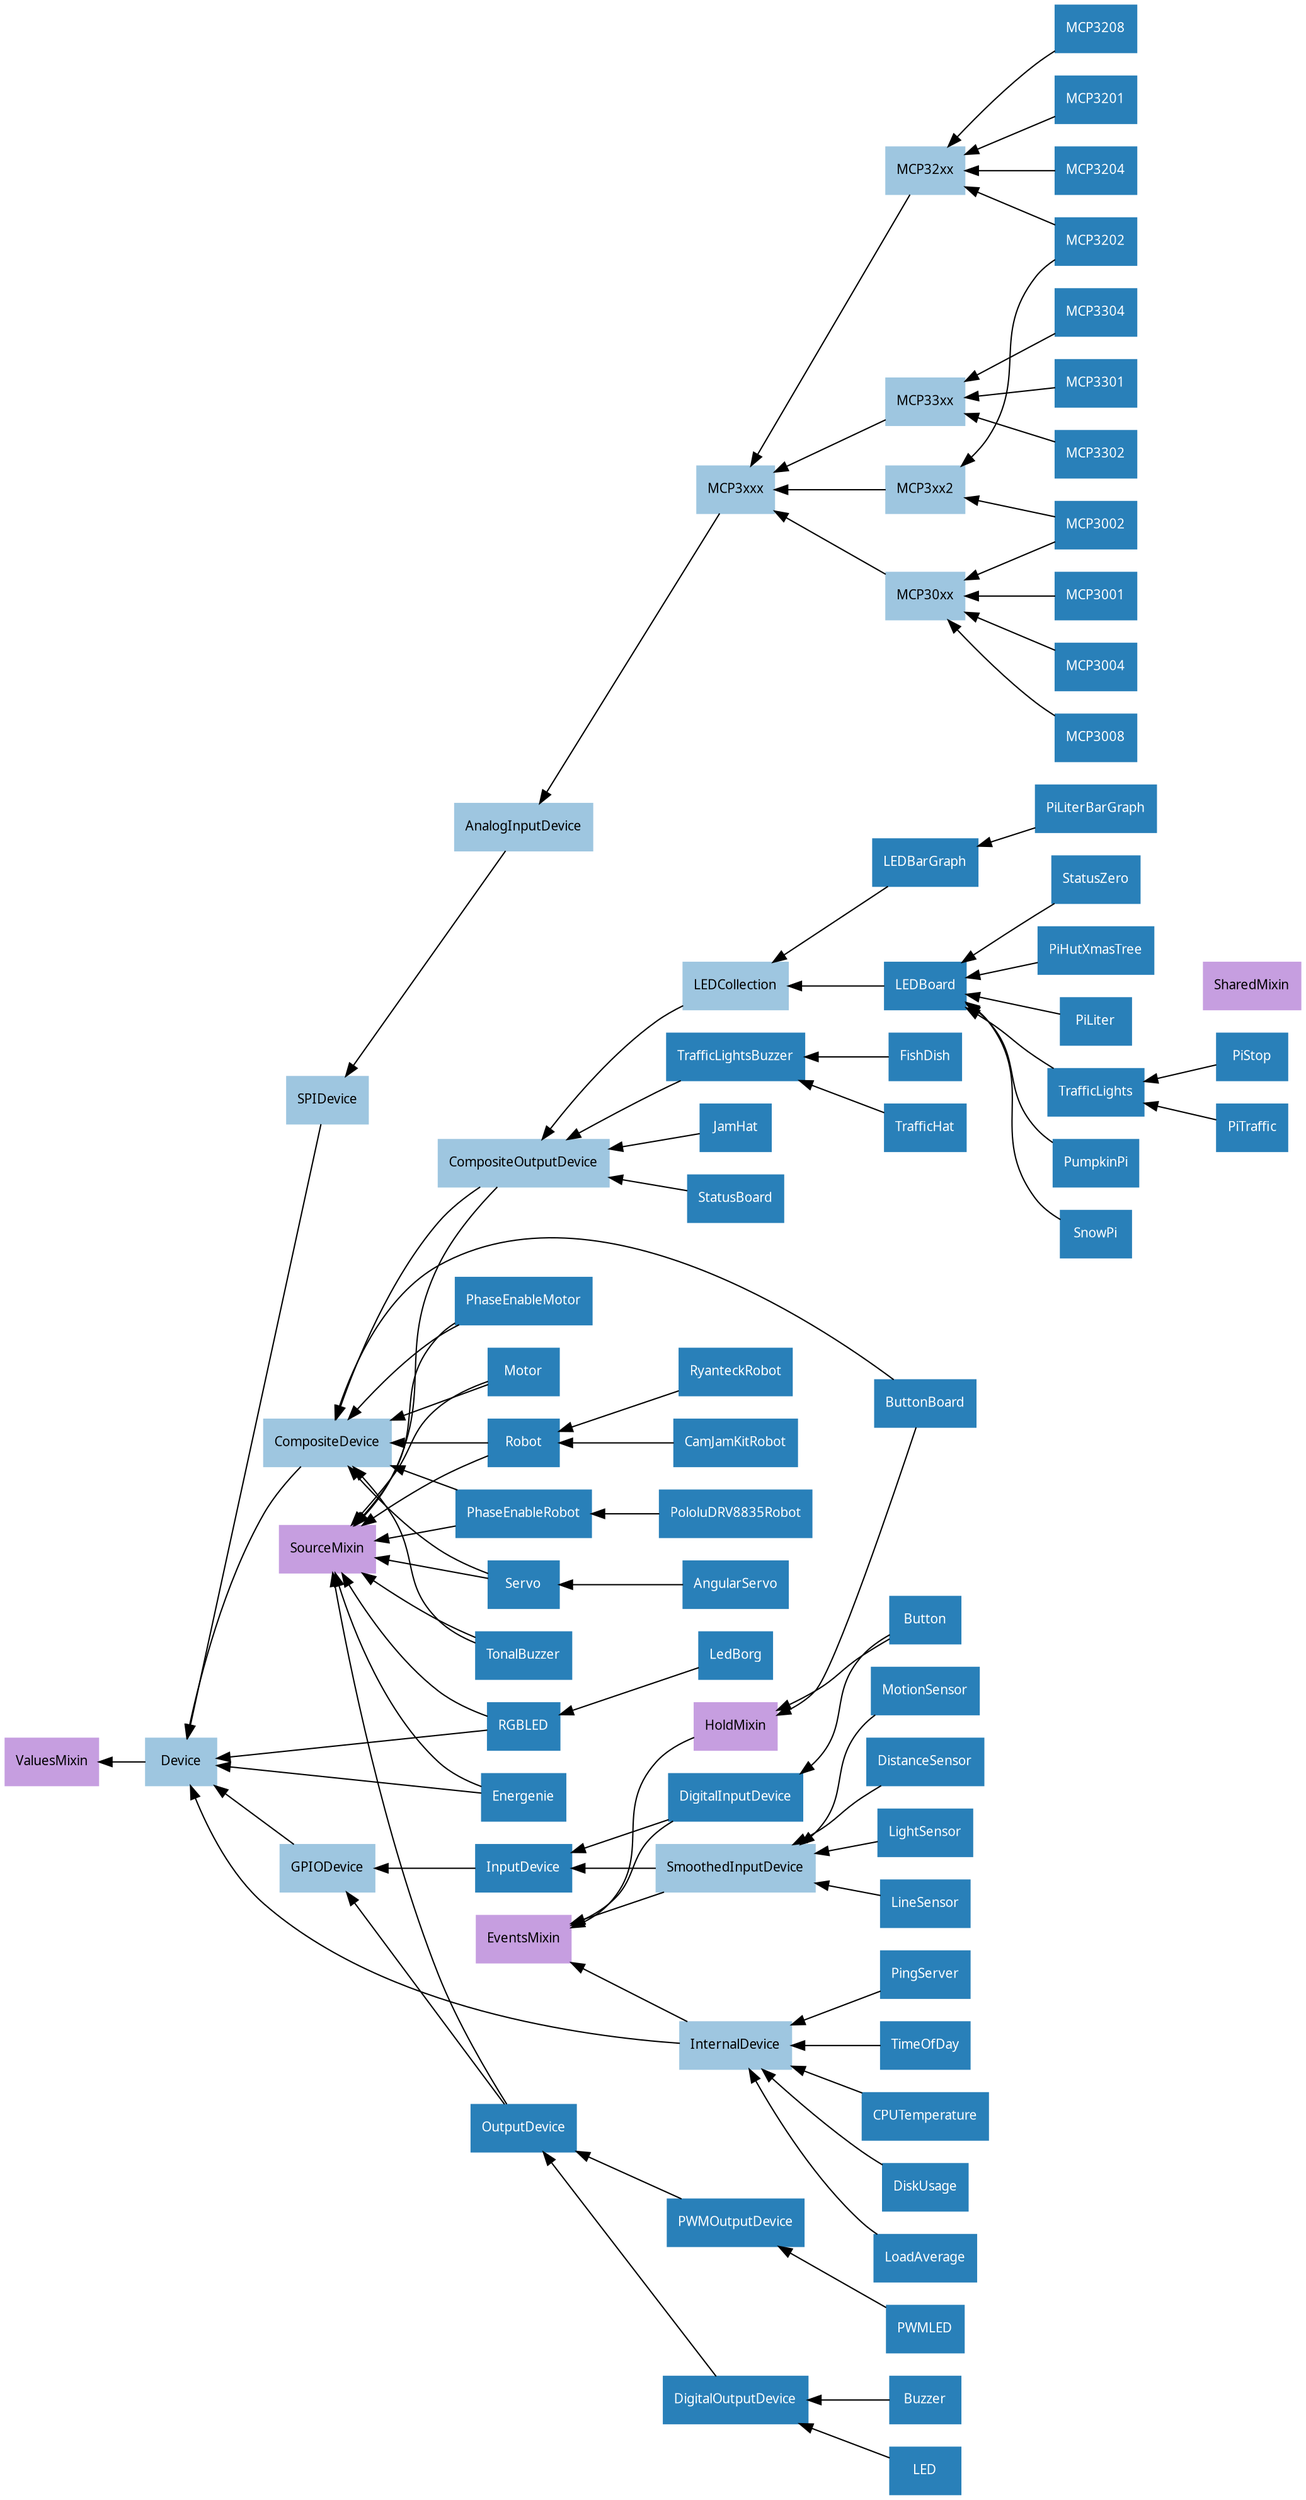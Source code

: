 digraph classes {
    graph [rankdir=RL];
    node [shape=rect, style=filled, fontname=Sans, fontsize=10];
    edge [];

    /* Mixin classes */
    node [color="#c69ee0", fontcolor="#000000"]

    EventsMixin;
    HoldMixin;
    SharedMixin;
    SourceMixin;
    ValuesMixin;

    /* Abstract classes */
    node [color="#9ec6e0", fontcolor="#000000"]

    AnalogInputDevice;
    CompositeDevice;
    CompositeOutputDevice;
    Device;
    GPIODevice;
    InternalDevice;
    LEDCollection;
    MCP30xx;
    MCP32xx;
    MCP33xx;
    MCP3xx2;
    MCP3xxx;
    SPIDevice;
    SmoothedInputDevice;

    /* Concrete classes */
    node [color="#2980b9", fontcolor="#ffffff"];

    AnalogInputDevice->SPIDevice;
    AngularServo->Servo;
    Button->DigitalInputDevice;
    Button->HoldMixin;
    ButtonBoard->CompositeDevice;
    ButtonBoard->HoldMixin;
    Buzzer->DigitalOutputDevice;
    CPUTemperature->InternalDevice;
    CamJamKitRobot->Robot;
    CompositeDevice->Device;
    CompositeOutputDevice->CompositeDevice;
    CompositeOutputDevice->SourceMixin;
    Device->ValuesMixin;
    DigitalInputDevice->EventsMixin;
    DigitalInputDevice->InputDevice;
    DigitalOutputDevice->OutputDevice;
    DiskUsage->InternalDevice;
    DistanceSensor->SmoothedInputDevice;
    Energenie->Device;
    Energenie->SourceMixin;
    FishDish->TrafficLightsBuzzer;
    GPIODevice->Device;
    HoldMixin->EventsMixin;
    InputDevice->GPIODevice;
    InternalDevice->Device;
    InternalDevice->EventsMixin;
    JamHat->CompositeOutputDevice;
    LED->DigitalOutputDevice;
    LEDBarGraph->LEDCollection;
    LEDBoard->LEDCollection;
    LEDCollection->CompositeOutputDevice;
    LedBorg->RGBLED;
    LightSensor->SmoothedInputDevice;
    LineSensor->SmoothedInputDevice;
    LoadAverage->InternalDevice;
    MCP3001->MCP30xx;
    MCP3002->MCP30xx;
    MCP3002->MCP3xx2;
    MCP3004->MCP30xx;
    MCP3008->MCP30xx;
    MCP30xx->MCP3xxx;
    MCP3201->MCP32xx;
    MCP3202->MCP32xx;
    MCP3202->MCP3xx2;
    MCP3204->MCP32xx;
    MCP3208->MCP32xx;
    MCP32xx->MCP3xxx;
    MCP3301->MCP33xx;
    MCP3302->MCP33xx;
    MCP3304->MCP33xx;
    MCP33xx->MCP3xxx;
    MCP3xx2->MCP3xxx;
    MCP3xxx->AnalogInputDevice;
    MotionSensor->SmoothedInputDevice;
    Motor->CompositeDevice;
    Motor->SourceMixin;
    OutputDevice->GPIODevice;
    OutputDevice->SourceMixin;
    PWMLED->PWMOutputDevice;
    PWMOutputDevice->OutputDevice;
    PhaseEnableMotor->CompositeDevice;
    PhaseEnableMotor->SourceMixin;
    PhaseEnableRobot->CompositeDevice;
    PhaseEnableRobot->SourceMixin;
    PiHutXmasTree->LEDBoard;
    PiLiter->LEDBoard;
    PiLiterBarGraph->LEDBarGraph;
    PiStop->TrafficLights;
    PiTraffic->TrafficLights;
    PingServer->InternalDevice;
    PololuDRV8835Robot->PhaseEnableRobot;
    PumpkinPi->LEDBoard;
    RGBLED->Device;
    RGBLED->SourceMixin;
    Robot->CompositeDevice;
    Robot->SourceMixin;
    RyanteckRobot->Robot;
    SPIDevice->Device;
    Servo->CompositeDevice;
    Servo->SourceMixin;
    SmoothedInputDevice->EventsMixin;
    SmoothedInputDevice->InputDevice;
    SnowPi->LEDBoard;
    StatusBoard->CompositeOutputDevice;
    StatusZero->LEDBoard;
    TimeOfDay->InternalDevice;
    TonalBuzzer->CompositeDevice;
    TonalBuzzer->SourceMixin;
    TrafficHat->TrafficLightsBuzzer;
    TrafficLights->LEDBoard;
    TrafficLightsBuzzer->CompositeOutputDevice;
}
